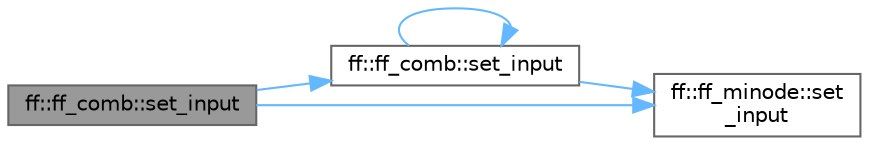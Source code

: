 digraph "ff::ff_comb::set_input"
{
 // LATEX_PDF_SIZE
  bgcolor="transparent";
  edge [fontname=Helvetica,fontsize=10,labelfontname=Helvetica,labelfontsize=10];
  node [fontname=Helvetica,fontsize=10,shape=box,height=0.2,width=0.4];
  rankdir="LR";
  Node1 [id="Node000001",label="ff::ff_comb::set_input",height=0.2,width=0.4,color="gray40", fillcolor="grey60", style="filled", fontcolor="black",tooltip="Assembly a input channel"];
  Node1 -> Node2 [id="edge1_Node000001_Node000002",color="steelblue1",style="solid",tooltip=" "];
  Node2 [id="Node000002",label="ff::ff_comb::set_input",height=0.2,width=0.4,color="grey40", fillcolor="white", style="filled",URL="$classff_1_1ff__comb.html#abc6e9edf6c77ca2db239057b353770b5",tooltip="Assembly input channels"];
  Node2 -> Node2 [id="edge2_Node000002_Node000002",color="steelblue1",style="solid",tooltip=" "];
  Node2 -> Node3 [id="edge3_Node000002_Node000003",color="steelblue1",style="solid",tooltip=" "];
  Node3 [id="Node000003",label="ff::ff_minode::set\l_input",height=0.2,width=0.4,color="grey40", fillcolor="white", style="filled",URL="$classff_1_1ff__minode.html#a8a3bc9d5aa6b570853922bc8fd1f07f9",tooltip="Assembly input channels"];
  Node1 -> Node3 [id="edge4_Node000001_Node000003",color="steelblue1",style="solid",tooltip=" "];
}
